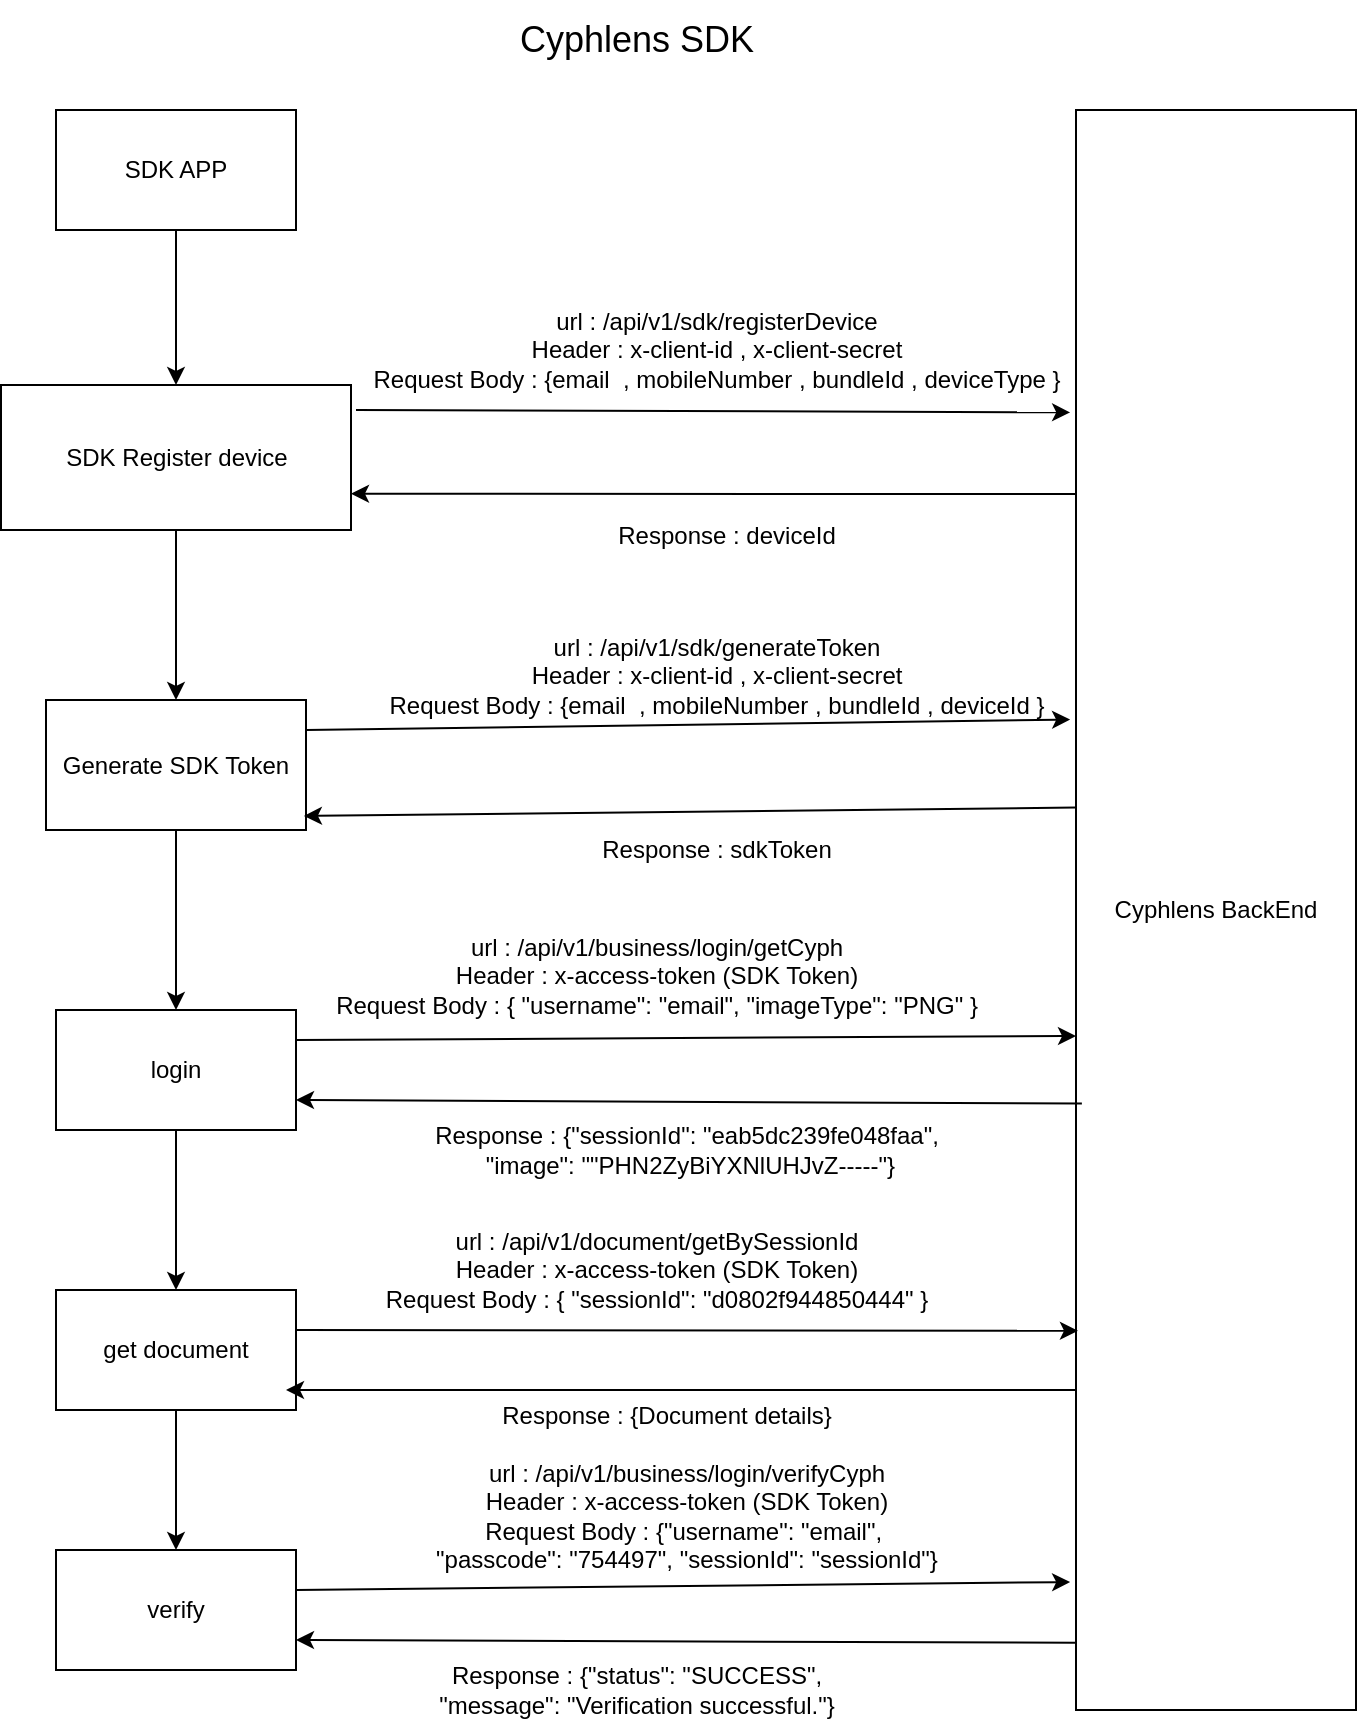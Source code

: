 <mxfile version="22.1.3" type="github">
  <diagram name="Page-1" id="iqhsqefUhzDDIZ843IZO">
    <mxGraphModel dx="1384" dy="746" grid="1" gridSize="10" guides="1" tooltips="1" connect="1" arrows="1" fold="1" page="1" pageScale="1" pageWidth="850" pageHeight="1100" math="0" shadow="0">
      <root>
        <mxCell id="0" />
        <mxCell id="1" parent="0" />
        <mxCell id="sKYsHlQE6DYK6VdAmZQV-5" value="" style="edgeStyle=orthogonalEdgeStyle;rounded=0;orthogonalLoop=1;jettySize=auto;html=1;" edge="1" parent="1" source="sKYsHlQE6DYK6VdAmZQV-1" target="sKYsHlQE6DYK6VdAmZQV-2">
          <mxGeometry relative="1" as="geometry" />
        </mxCell>
        <mxCell id="sKYsHlQE6DYK6VdAmZQV-1" value="SDK APP" style="rounded=0;whiteSpace=wrap;html=1;" vertex="1" parent="1">
          <mxGeometry x="90" y="130" width="120" height="60" as="geometry" />
        </mxCell>
        <mxCell id="sKYsHlQE6DYK6VdAmZQV-11" value="" style="edgeStyle=orthogonalEdgeStyle;rounded=0;orthogonalLoop=1;jettySize=auto;html=1;" edge="1" parent="1" source="sKYsHlQE6DYK6VdAmZQV-2" target="sKYsHlQE6DYK6VdAmZQV-3">
          <mxGeometry relative="1" as="geometry" />
        </mxCell>
        <mxCell id="sKYsHlQE6DYK6VdAmZQV-2" value="SDK Register device " style="rounded=0;whiteSpace=wrap;html=1;" vertex="1" parent="1">
          <mxGeometry x="62.5" y="267.5" width="175" height="72.5" as="geometry" />
        </mxCell>
        <mxCell id="sKYsHlQE6DYK6VdAmZQV-30" value="" style="edgeStyle=orthogonalEdgeStyle;rounded=0;orthogonalLoop=1;jettySize=auto;html=1;" edge="1" parent="1" source="sKYsHlQE6DYK6VdAmZQV-3" target="sKYsHlQE6DYK6VdAmZQV-17">
          <mxGeometry relative="1" as="geometry" />
        </mxCell>
        <mxCell id="sKYsHlQE6DYK6VdAmZQV-3" value="&lt;div&gt;Generate SDK Token&lt;/div&gt;" style="rounded=0;whiteSpace=wrap;html=1;" vertex="1" parent="1">
          <mxGeometry x="85" y="425" width="130" height="65" as="geometry" />
        </mxCell>
        <mxCell id="sKYsHlQE6DYK6VdAmZQV-4" value="&lt;div&gt;Cyphlens BackEnd&lt;/div&gt;" style="rounded=0;whiteSpace=wrap;html=1;" vertex="1" parent="1">
          <mxGeometry x="600" y="130" width="140" height="800" as="geometry" />
        </mxCell>
        <mxCell id="sKYsHlQE6DYK6VdAmZQV-6" value="" style="endArrow=classic;html=1;rounded=0;entryX=-0.021;entryY=0.189;entryDx=0;entryDy=0;entryPerimeter=0;" edge="1" parent="1" target="sKYsHlQE6DYK6VdAmZQV-4">
          <mxGeometry width="50" height="50" relative="1" as="geometry">
            <mxPoint x="240" y="280" as="sourcePoint" />
            <mxPoint x="450" y="330" as="targetPoint" />
          </mxGeometry>
        </mxCell>
        <mxCell id="sKYsHlQE6DYK6VdAmZQV-7" value="" style="endArrow=classic;html=1;rounded=0;entryX=1;entryY=0.75;entryDx=0;entryDy=0;" edge="1" parent="1" target="sKYsHlQE6DYK6VdAmZQV-2">
          <mxGeometry width="50" height="50" relative="1" as="geometry">
            <mxPoint x="600" y="322" as="sourcePoint" />
            <mxPoint x="450" y="330" as="targetPoint" />
          </mxGeometry>
        </mxCell>
        <mxCell id="sKYsHlQE6DYK6VdAmZQV-8" value="url : /api/v1/sdk/registerDevice&lt;br&gt;Header : x-client-id , x-client-secret &lt;br&gt;Request Body : {email&amp;nbsp; , mobileNumber , bundleId , deviceType }" style="text;html=1;align=center;verticalAlign=middle;resizable=0;points=[];autosize=1;strokeColor=none;fillColor=none;" vertex="1" parent="1">
          <mxGeometry x="235" y="220" width="370" height="60" as="geometry" />
        </mxCell>
        <mxCell id="sKYsHlQE6DYK6VdAmZQV-9" value="Response : deviceId" style="text;html=1;align=center;verticalAlign=middle;resizable=0;points=[];autosize=1;strokeColor=none;fillColor=none;" vertex="1" parent="1">
          <mxGeometry x="360" y="328" width="130" height="30" as="geometry" />
        </mxCell>
        <mxCell id="sKYsHlQE6DYK6VdAmZQV-12" value="" style="endArrow=classic;html=1;rounded=0;entryX=-0.021;entryY=0.381;entryDx=0;entryDy=0;entryPerimeter=0;" edge="1" parent="1" target="sKYsHlQE6DYK6VdAmZQV-4">
          <mxGeometry width="50" height="50" relative="1" as="geometry">
            <mxPoint x="215" y="440" as="sourcePoint" />
            <mxPoint x="593" y="437" as="targetPoint" />
          </mxGeometry>
        </mxCell>
        <mxCell id="sKYsHlQE6DYK6VdAmZQV-14" value="url : /api/v1/sdk/generateToken&lt;br&gt;Header : x-client-id , x-client-secret &lt;br&gt;Request Body : {email&amp;nbsp; , mobileNumber , bundleId , deviceId }" style="text;html=1;align=center;verticalAlign=middle;resizable=0;points=[];autosize=1;strokeColor=none;fillColor=none;" vertex="1" parent="1">
          <mxGeometry x="245" y="383" width="350" height="60" as="geometry" />
        </mxCell>
        <mxCell id="sKYsHlQE6DYK6VdAmZQV-15" value="" style="endArrow=classic;html=1;rounded=0;exitX=0;exitY=0.436;exitDx=0;exitDy=0;exitPerimeter=0;entryX=0.992;entryY=0.892;entryDx=0;entryDy=0;entryPerimeter=0;" edge="1" parent="1" source="sKYsHlQE6DYK6VdAmZQV-4" target="sKYsHlQE6DYK6VdAmZQV-3">
          <mxGeometry width="50" height="50" relative="1" as="geometry">
            <mxPoint x="610" y="480" as="sourcePoint" />
            <mxPoint x="220" y="480" as="targetPoint" />
          </mxGeometry>
        </mxCell>
        <mxCell id="sKYsHlQE6DYK6VdAmZQV-16" value="Response : sdkToken" style="text;html=1;align=center;verticalAlign=middle;resizable=0;points=[];autosize=1;strokeColor=none;fillColor=none;" vertex="1" parent="1">
          <mxGeometry x="350" y="485" width="140" height="30" as="geometry" />
        </mxCell>
        <mxCell id="sKYsHlQE6DYK6VdAmZQV-31" value="" style="edgeStyle=orthogonalEdgeStyle;rounded=0;orthogonalLoop=1;jettySize=auto;html=1;" edge="1" parent="1" source="sKYsHlQE6DYK6VdAmZQV-17" target="sKYsHlQE6DYK6VdAmZQV-22">
          <mxGeometry relative="1" as="geometry" />
        </mxCell>
        <mxCell id="sKYsHlQE6DYK6VdAmZQV-17" value="login" style="rounded=0;whiteSpace=wrap;html=1;" vertex="1" parent="1">
          <mxGeometry x="90" y="580" width="120" height="60" as="geometry" />
        </mxCell>
        <mxCell id="sKYsHlQE6DYK6VdAmZQV-18" value="" style="endArrow=classic;html=1;rounded=0;exitX=1;exitY=0.25;exitDx=0;exitDy=0;" edge="1" parent="1" source="sKYsHlQE6DYK6VdAmZQV-17">
          <mxGeometry width="50" height="50" relative="1" as="geometry">
            <mxPoint x="205" y="593.92" as="sourcePoint" />
            <mxPoint x="600" y="593" as="targetPoint" />
          </mxGeometry>
        </mxCell>
        <mxCell id="sKYsHlQE6DYK6VdAmZQV-19" value="url : /api/v1/business/login/getCyph&lt;br&gt;Header : x-access-token (SDK Token)&lt;br&gt;Request Body : { &quot;username&quot;: &quot;email&quot;, &quot;imageType&quot;: &quot;PNG&quot; }" style="text;html=1;align=center;verticalAlign=middle;resizable=0;points=[];autosize=1;strokeColor=none;fillColor=none;" vertex="1" parent="1">
          <mxGeometry x="220" y="533" width="340" height="60" as="geometry" />
        </mxCell>
        <mxCell id="sKYsHlQE6DYK6VdAmZQV-20" value="" style="endArrow=classic;html=1;rounded=0;entryX=1;entryY=0.75;entryDx=0;entryDy=0;exitX=0.021;exitY=0.621;exitDx=0;exitDy=0;exitPerimeter=0;" edge="1" parent="1" source="sKYsHlQE6DYK6VdAmZQV-4" target="sKYsHlQE6DYK6VdAmZQV-17">
          <mxGeometry width="50" height="50" relative="1" as="geometry">
            <mxPoint x="610" y="643" as="sourcePoint" />
            <mxPoint x="660" y="593" as="targetPoint" />
          </mxGeometry>
        </mxCell>
        <mxCell id="sKYsHlQE6DYK6VdAmZQV-21" value="&lt;div&gt;Response : {&quot;sessionId&quot;: &quot;eab5dc239fe048faa&quot;,&lt;/div&gt;&lt;div&gt;&amp;nbsp;&quot;image&quot;: &quot;&quot;PHN2ZyBiYXNlUHJvZ-----&quot;}&lt;/div&gt;" style="text;html=1;align=center;verticalAlign=middle;resizable=0;points=[];autosize=1;strokeColor=none;fillColor=none;" vertex="1" parent="1">
          <mxGeometry x="270" y="630" width="270" height="40" as="geometry" />
        </mxCell>
        <mxCell id="sKYsHlQE6DYK6VdAmZQV-32" value="" style="edgeStyle=orthogonalEdgeStyle;rounded=0;orthogonalLoop=1;jettySize=auto;html=1;" edge="1" parent="1" source="sKYsHlQE6DYK6VdAmZQV-22" target="sKYsHlQE6DYK6VdAmZQV-23">
          <mxGeometry relative="1" as="geometry" />
        </mxCell>
        <mxCell id="sKYsHlQE6DYK6VdAmZQV-22" value="&lt;div&gt;get document&lt;/div&gt;" style="rounded=0;whiteSpace=wrap;html=1;" vertex="1" parent="1">
          <mxGeometry x="90" y="720" width="120" height="60" as="geometry" />
        </mxCell>
        <mxCell id="sKYsHlQE6DYK6VdAmZQV-23" value="verify" style="rounded=0;whiteSpace=wrap;html=1;" vertex="1" parent="1">
          <mxGeometry x="90" y="850" width="120" height="60" as="geometry" />
        </mxCell>
        <mxCell id="sKYsHlQE6DYK6VdAmZQV-24" value="" style="endArrow=classic;html=1;rounded=0;entryX=0.007;entryY=0.738;entryDx=0;entryDy=0;entryPerimeter=0;" edge="1" parent="1">
          <mxGeometry width="50" height="50" relative="1" as="geometry">
            <mxPoint x="210" y="740" as="sourcePoint" />
            <mxPoint x="600.98" y="740.4" as="targetPoint" />
          </mxGeometry>
        </mxCell>
        <mxCell id="sKYsHlQE6DYK6VdAmZQV-25" value="url : /api/v1/document/getBySessionId&lt;br&gt;Header : x-access-token (SDK Token)&lt;br&gt;Request Body : { &quot;sessionId&quot;: &quot;d0802f944850444&quot; }&lt;br&gt;" style="text;html=1;align=center;verticalAlign=middle;resizable=0;points=[];autosize=1;strokeColor=none;fillColor=none;" vertex="1" parent="1">
          <mxGeometry x="245" y="680" width="290" height="60" as="geometry" />
        </mxCell>
        <mxCell id="sKYsHlQE6DYK6VdAmZQV-26" value="" style="endArrow=classic;html=1;rounded=0;exitX=0;exitY=0.8;exitDx=0;exitDy=0;exitPerimeter=0;" edge="1" parent="1" source="sKYsHlQE6DYK6VdAmZQV-4">
          <mxGeometry width="50" height="50" relative="1" as="geometry">
            <mxPoint x="590" y="770" as="sourcePoint" />
            <mxPoint x="205" y="770" as="targetPoint" />
          </mxGeometry>
        </mxCell>
        <mxCell id="sKYsHlQE6DYK6VdAmZQV-27" value="Response : {Document details}&lt;br&gt;" style="text;html=1;align=center;verticalAlign=middle;resizable=0;points=[];autosize=1;strokeColor=none;fillColor=none;" vertex="1" parent="1">
          <mxGeometry x="300" y="768" width="190" height="30" as="geometry" />
        </mxCell>
        <mxCell id="sKYsHlQE6DYK6VdAmZQV-28" value="" style="endArrow=classic;html=1;rounded=0;entryX=-0.021;entryY=0.92;entryDx=0;entryDy=0;entryPerimeter=0;" edge="1" parent="1" target="sKYsHlQE6DYK6VdAmZQV-4">
          <mxGeometry width="50" height="50" relative="1" as="geometry">
            <mxPoint x="210" y="870" as="sourcePoint" />
            <mxPoint x="255" y="820" as="targetPoint" />
          </mxGeometry>
        </mxCell>
        <mxCell id="sKYsHlQE6DYK6VdAmZQV-29" value="url : /api/v1/business/login/verifyCyph&lt;br&gt;Header : x-access-token (SDK Token)&lt;br&gt;&lt;div&gt;Request Body : {&quot;username&quot;: &quot;email&quot;,&amp;nbsp;&lt;/div&gt;&lt;div&gt;&quot;passcode&quot;: &quot;754497&quot;, &quot;sessionId&quot;: &quot;sessionId&quot;}&lt;/div&gt;" style="text;html=1;align=center;verticalAlign=middle;resizable=0;points=[];autosize=1;strokeColor=none;fillColor=none;" vertex="1" parent="1">
          <mxGeometry x="270" y="798" width="270" height="70" as="geometry" />
        </mxCell>
        <mxCell id="sKYsHlQE6DYK6VdAmZQV-33" value="" style="endArrow=classic;html=1;rounded=0;entryX=1;entryY=0.75;entryDx=0;entryDy=0;exitX=0;exitY=0.958;exitDx=0;exitDy=0;exitPerimeter=0;" edge="1" parent="1" source="sKYsHlQE6DYK6VdAmZQV-4" target="sKYsHlQE6DYK6VdAmZQV-23">
          <mxGeometry width="50" height="50" relative="1" as="geometry">
            <mxPoint x="400" y="710" as="sourcePoint" />
            <mxPoint x="450" y="660" as="targetPoint" />
          </mxGeometry>
        </mxCell>
        <mxCell id="sKYsHlQE6DYK6VdAmZQV-34" value="&lt;div&gt;Response : {&quot;status&quot;: &quot;SUCCESS&quot;,&lt;/div&gt;&lt;div&gt;&quot;message&quot;: &quot;Verification successful.&quot;}&lt;/div&gt;" style="text;html=1;align=center;verticalAlign=middle;resizable=0;points=[];autosize=1;strokeColor=none;fillColor=none;" vertex="1" parent="1">
          <mxGeometry x="270" y="900" width="220" height="40" as="geometry" />
        </mxCell>
        <mxCell id="sKYsHlQE6DYK6VdAmZQV-35" value="Cyphlens SDK" style="text;html=1;align=center;verticalAlign=middle;resizable=0;points=[];autosize=1;strokeColor=none;fillColor=none;strokeWidth=3;fontSize=18;" vertex="1" parent="1">
          <mxGeometry x="310" y="75" width="140" height="40" as="geometry" />
        </mxCell>
      </root>
    </mxGraphModel>
  </diagram>
</mxfile>
